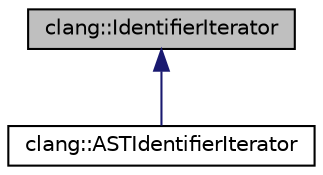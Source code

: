 digraph "clang::IdentifierIterator"
{
 // LATEX_PDF_SIZE
  bgcolor="transparent";
  edge [fontname="Helvetica",fontsize="10",labelfontname="Helvetica",labelfontsize="10"];
  node [fontname="Helvetica",fontsize="10",shape=record];
  Node1 [label="clang::IdentifierIterator",height=0.2,width=0.4,color="black", fillcolor="grey75", style="filled", fontcolor="black",tooltip="An iterator that walks over all of the known identifiers in the lookup table."];
  Node1 -> Node2 [dir="back",color="midnightblue",fontsize="10",style="solid",fontname="Helvetica"];
  Node2 [label="clang::ASTIdentifierIterator",height=0.2,width=0.4,color="black",URL="$classclang_1_1ASTIdentifierIterator.html",tooltip="An identifier-lookup iterator that enumerates all of the identifiers stored within a set of AST files..."];
}
